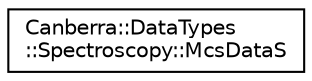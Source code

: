 digraph "Graphical Class Hierarchy"
{
  edge [fontname="Helvetica",fontsize="10",labelfontname="Helvetica",labelfontsize="10"];
  node [fontname="Helvetica",fontsize="10",shape=record];
  rankdir="LR";
  Node0 [label="Canberra::DataTypes\l::Spectroscopy::McsDataS",height=0.2,width=0.4,color="black", fillcolor="white", style="filled",URL="$d6/de4/struct_canberra_1_1_data_types_1_1_spectroscopy_1_1_mcs_data_s.html"];
}
